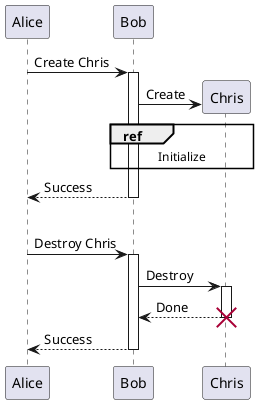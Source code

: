 @startuml
/'
 ' Samples for Sequence Diagrams
 '/

Alice -> Bob: Create Chris
activate Bob
create Chris
Bob->Chris: Create
ref over Bob, Chris : Initialize
Alice <-- Bob: Success
deactivate Bob

|||

Alice -> Bob: Destroy Chris
activate Bob
Bob->Chris: Destroy
activate Chris
Bob<--Chris: Done
destroy Chris
Alice <-- Bob: Success
deactivate Bob

@enduml
